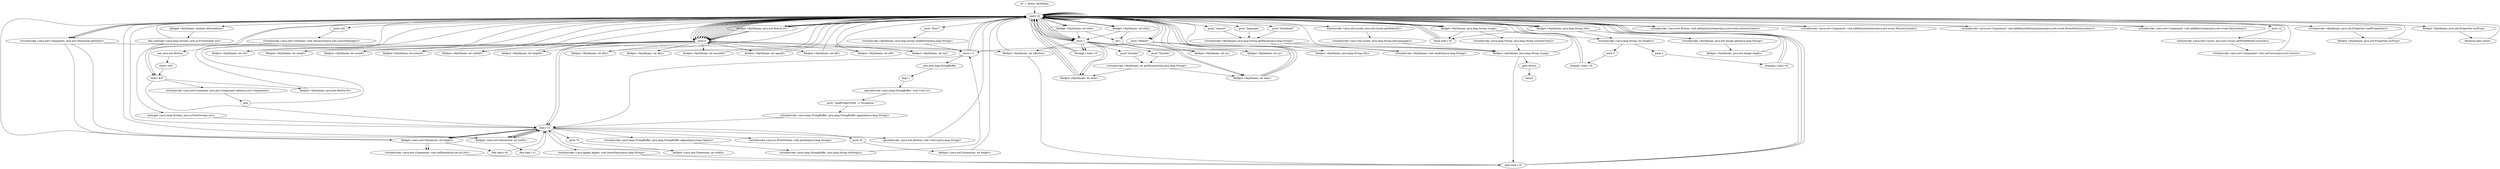 digraph "" {
    "r0 := @this: fej3dmain"
    "load.r r0"
    "r0 := @this: fej3dmain"->"load.r r0";
    "push \"Start\""
    "load.r r0"->"push \"Start\"";
    "virtualinvoke <fej3dmain: java.lang.String readbutton(java.lang.String)>"
    "push \"Start\""->"virtualinvoke <fej3dmain: java.lang.String readbutton(java.lang.String)>";
    "store.r r1"
    "virtualinvoke <fej3dmain: java.lang.String readbutton(java.lang.String)>"->"store.r r1";
    "store.r r1"->"load.r r0";
    "push 0"
    "load.r r0"->"push 0";
    "fieldput <fej3dmain: int stf>"
    "push 0"->"fieldput <fej3dmain: int stf>";
    "fieldput <fej3dmain: int stf>"->"load.r r0";
    "load.r r0"->"push 0";
    "fieldput <fej3dmain: int swapf>"
    "push 0"->"fieldput <fej3dmain: int swapf>";
    "fieldput <fej3dmain: int swapf>"->"load.r r0";
    "load.r r0"->"push 0";
    "fieldput <fej3dmain: int zoomf>"
    "push 0"->"fieldput <fej3dmain: int zoomf>";
    "fieldput <fej3dmain: int zoomf>"->"load.r r0";
    "load.r r0"->"push 0";
    "fieldput <fej3dmain: int menuf>"
    "push 0"->"fieldput <fej3dmain: int menuf>";
    "fieldput <fej3dmain: int menuf>"->"load.r r0";
    "load.r r0"->"push 0";
    "fieldput <fej3dmain: int widthf>"
    "push 0"->"fieldput <fej3dmain: int widthf>";
    "fieldput <fej3dmain: int widthf>"->"load.r r0";
    "load.r r0"->"push 0";
    "fieldput <fej3dmain: int heightf>"
    "push 0"->"fieldput <fej3dmain: int heightf>";
    "fieldput <fej3dmain: int heightf>"->"load.r r0";
    "push 1"
    "load.r r0"->"push 1";
    "fieldput <fej3dmain: int nthx>"
    "push 1"->"fieldput <fej3dmain: int nthx>";
    "fieldput <fej3dmain: int nthx>"->"load.r r0";
    "load.r r0"->"push 1";
    "fieldput <fej3dmain: int nthy>"
    "push 1"->"fieldput <fej3dmain: int nthy>";
    "fieldput <fej3dmain: int nthy>"->"load.r r0";
    "load.r r0"->"push 1";
    "fieldput <fej3dmain: int nButton>"
    "push 1"->"fieldput <fej3dmain: int nButton>";
    "fieldput <fej3dmain: int nButton>"->"load.r r0";
    "load.r r0"->"push 0";
    "fieldput <fej3dmain: int dltx>"
    "push 0"->"fieldput <fej3dmain: int dltx>";
    "fieldput <fej3dmain: int dltx>"->"load.r r0";
    "load.r r0"->"push 0";
    "fieldput <fej3dmain: int dlty>"
    "push 0"->"fieldput <fej3dmain: int dlty>";
    "fieldput <fej3dmain: int dlty>"->"load.r r0";
    "load.r r0"->"push 0";
    "fieldput <fej3dmain: int smoothf>"
    "push 0"->"fieldput <fej3dmain: int smoothf>";
    "fieldput <fej3dmain: int smoothf>"->"load.r r0";
    "load.r r0"->"push 0";
    "fieldput <fej3dmain: int spacef>"
    "push 0"->"fieldput <fej3dmain: int spacef>";
    "fieldput <fej3dmain: int spacef>"->"load.r r0";
    "load.r r0"->"push 0";
    "fieldput <fej3dmain: int xf0>"
    "push 0"->"fieldput <fej3dmain: int xf0>";
    "fieldput <fej3dmain: int xf0>"->"load.r r0";
    "load.r r0"->"push 0";
    "fieldput <fej3dmain: int yf0>"
    "push 0"->"fieldput <fej3dmain: int yf0>";
    "fieldput <fej3dmain: int yf0>"->"load.r r0";
    "load.r r0"->"load.r r0";
    "push \"thumbnail\""
    "load.r r0"->"push \"thumbnail\"";
    "virtualinvoke <fej3dmain: java.lang.String getParam(java.lang.String)>"
    "push \"thumbnail\""->"virtualinvoke <fej3dmain: java.lang.String getParam(java.lang.String)>";
    "fieldput <fej3dmain: java.lang.String stth>"
    "virtualinvoke <fej3dmain: java.lang.String getParam(java.lang.String)>"->"fieldput <fej3dmain: java.lang.String stth>";
    "fieldput <fej3dmain: java.lang.String stth>"->"load.r r0";
    "push null"
    "load.r r0"->"push null";
    "virtualinvoke <java.awt.Container: void setLayout(java.awt.LayoutManager)>"
    "push null"->"virtualinvoke <java.awt.Container: void setLayout(java.awt.LayoutManager)>";
    "new java.awt.Button"
    "virtualinvoke <java.awt.Container: void setLayout(java.awt.LayoutManager)>"->"new java.awt.Button";
    "store.r $r5"
    "new java.awt.Button"->"store.r $r5";
    "load.r $r5"
    "store.r $r5"->"load.r $r5";
    "load.r r1"
    "load.r $r5"->"load.r r1";
    "specialinvoke <java.awt.Button: void <init>(java.lang.String)>"
    "load.r r1"->"specialinvoke <java.awt.Button: void <init>(java.lang.String)>";
    "specialinvoke <java.awt.Button: void <init>(java.lang.String)>"->"load.r r0";
    "load.r r0"->"load.r $r5";
    "fieldput <fej3dmain: java.awt.Button bt>"
    "load.r $r5"->"fieldput <fej3dmain: java.awt.Button bt>";
    "fieldput <fej3dmain: java.awt.Button bt>"->"load.r r0";
    "load.r r0"->"load.r $r5";
    "virtualinvoke <java.awt.Container: java.awt.Component add(java.awt.Component)>"
    "load.r $r5"->"virtualinvoke <java.awt.Container: java.awt.Component add(java.awt.Component)>";
    "pop"
    "virtualinvoke <java.awt.Container: java.awt.Component add(java.awt.Component)>"->"pop";
    "pop"->"load.r r0";
    "virtualinvoke <java.awt.Component: java.awt.Dimension getSize()>"
    "load.r r0"->"virtualinvoke <java.awt.Component: java.awt.Dimension getSize()>";
    "virtualinvoke <java.awt.Component: java.awt.Dimension getSize()>"->"store.r r1";
    "store.r r1"->"load.r r1";
    "fieldget <java.awt.Dimension: int width>"
    "load.r r1"->"fieldget <java.awt.Dimension: int width>";
    "ifne load.r r1"
    "fieldget <java.awt.Dimension: int width>"->"ifne load.r r1";
    "ifne load.r r1"->"load.r r1";
    "push 70"
    "load.r r1"->"push 70";
    "fieldput <java.awt.Dimension: int width>"
    "push 70"->"fieldput <java.awt.Dimension: int width>";
    "fieldput <java.awt.Dimension: int width>"->"load.r r1";
    "fieldget <java.awt.Dimension: int height>"
    "load.r r1"->"fieldget <java.awt.Dimension: int height>";
    "ifne load.r r0"
    "fieldget <java.awt.Dimension: int height>"->"ifne load.r r0";
    "ifne load.r r0"->"load.r r1";
    "push 20"
    "load.r r1"->"push 20";
    "fieldput <java.awt.Dimension: int height>"
    "push 20"->"fieldput <java.awt.Dimension: int height>";
    "fieldput <java.awt.Dimension: int height>"->"load.r r0";
    "load.r r0"->"push 0";
    "fieldput <fej3dmain: int nin>"
    "push 0"->"fieldput <fej3dmain: int nin>";
    "fieldput <fej3dmain: int nin>"->"load.r r0";
    "fieldget <fej3dmain: java.lang.String stth>"
    "load.r r0"->"fieldget <fej3dmain: java.lang.String stth>";
    "ifnull load.r r0"
    "fieldget <fej3dmain: java.lang.String stth>"->"ifnull load.r r0";
    "ifnull load.r r0"->"load.r r0";
    "load.r r0"->"fieldget <fej3dmain: java.lang.String stth>";
    "virtualinvoke <java.lang.String: int length()>"
    "fieldget <fej3dmain: java.lang.String stth>"->"virtualinvoke <java.lang.String: int length()>";
    "push 4"
    "virtualinvoke <java.lang.String: int length()>"->"push 4";
    "ifcmple.i load.r r0"
    "push 4"->"ifcmple.i load.r r0";
    "ifcmple.i load.r r0"->"load.r r0";
    "load.r r0"->"load.r r0";
    "push \"charset\""
    "load.r r0"->"push \"charset\"";
    "push \"charset\""->"virtualinvoke <fej3dmain: java.lang.String getParam(java.lang.String)>";
    "virtualinvoke <fej3dmain: void readtxt(java.lang.String)>"
    "virtualinvoke <fej3dmain: java.lang.String getParam(java.lang.String)>"->"virtualinvoke <fej3dmain: void readtxt(java.lang.String)>";
    "virtualinvoke <fej3dmain: void readtxt(java.lang.String)>"->"load.r r0";
    "load.r r0"->"load.r r0";
    "load.r r0"->"load.r r0";
    "load.r r0"->"fieldget <fej3dmain: java.lang.String stth>";
    "virtualinvoke <fej3dmain: java.awt.Image getI(java.lang.String)>"
    "fieldget <fej3dmain: java.lang.String stth>"->"virtualinvoke <fej3dmain: java.awt.Image getI(java.lang.String)>";
    "fieldput <fej3dmain: java.awt.Image imgth>"
    "virtualinvoke <fej3dmain: java.awt.Image getI(java.lang.String)>"->"fieldput <fej3dmain: java.awt.Image imgth>";
    "fieldput <fej3dmain: java.awt.Image imgth>"->"load.r r0";
    "load.r r0"->"load.r r0";
    "load.r r0"->"push 1";
    "push \"thumbx\""
    "push 1"->"push \"thumbx\"";
    "virtualinvoke <fej3dmain: int getParamint(int,java.lang.String)>"
    "push \"thumbx\""->"virtualinvoke <fej3dmain: int getParamint(int,java.lang.String)>";
    "virtualinvoke <fej3dmain: int getParamint(int,java.lang.String)>"->"fieldput <fej3dmain: int nthx>";
    "fieldput <fej3dmain: int nthx>"->"load.r r0";
    "load.r r0"->"load.r r0";
    "load.r r0"->"push 1";
    "push \"thumby\""
    "push 1"->"push \"thumby\"";
    "push \"thumby\""->"virtualinvoke <fej3dmain: int getParamint(int,java.lang.String)>";
    "virtualinvoke <fej3dmain: int getParamint(int,java.lang.String)>"->"fieldput <fej3dmain: int nthy>";
    "fieldput <fej3dmain: int nthy>"->"load.r r0";
    "load.r r0"->"push 0";
    "push 0"->"fieldput <fej3dmain: int nButton>";
    "goto load.r r0"
    "fieldput <fej3dmain: int nButton>"->"goto load.r r0";
    "goto load.r r0"->"load.r r0";
    "fieldget <fej3dmain: int nthx>"
    "load.r r0"->"fieldget <fej3dmain: int nthx>";
    "fieldget <fej3dmain: int nthx>"->"push 1";
    "ifcmpge.i load.r r0"
    "push 1"->"ifcmpge.i load.r r0";
    "ifcmpge.i load.r r0"->"load.r r0";
    "load.r r0"->"push 1";
    "push 1"->"fieldput <fej3dmain: int nthx>";
    "fieldput <fej3dmain: int nthx>"->"load.r r0";
    "fieldget <fej3dmain: int nthy>"
    "load.r r0"->"fieldget <fej3dmain: int nthy>";
    "fieldget <fej3dmain: int nthy>"->"push 1";
    "push 1"->"ifcmpge.i load.r r0";
    "ifcmpge.i load.r r0"->"load.r r0";
    "load.r r0"->"push 1";
    "push 1"->"fieldput <fej3dmain: int nthy>";
    "fieldput <fej3dmain: int nthy>"->"load.r r0";
    "load.r r0"->"load.r r0";
    "load.r r0"->"virtualinvoke <java.awt.Component: java.awt.Dimension getSize()>";
    "virtualinvoke <java.awt.Component: java.awt.Dimension getSize()>"->"fieldget <java.awt.Dimension: int width>";
    "fieldget <java.awt.Dimension: int width>"->"load.r r0";
    "load.r r0"->"fieldget <fej3dmain: int nthx>";
    "div.i"
    "fieldget <fej3dmain: int nthx>"->"div.i";
    "fieldput <fej3dmain: int sx>"
    "div.i"->"fieldput <fej3dmain: int sx>";
    "fieldput <fej3dmain: int sx>"->"load.r r0";
    "load.r r0"->"load.r r0";
    "load.r r0"->"virtualinvoke <java.awt.Component: java.awt.Dimension getSize()>";
    "virtualinvoke <java.awt.Component: java.awt.Dimension getSize()>"->"fieldget <java.awt.Dimension: int height>";
    "fieldget <java.awt.Dimension: int height>"->"load.r r0";
    "load.r r0"->"fieldget <fej3dmain: int nthy>";
    "fieldget <fej3dmain: int nthy>"->"div.i";
    "fieldput <fej3dmain: int sy>"
    "div.i"->"fieldput <fej3dmain: int sy>";
    "fieldput <fej3dmain: int sy>"->"load.r r0";
    "fieldget <fej3dmain: java.awt.Button bt>"
    "load.r r0"->"fieldget <fej3dmain: java.awt.Button bt>";
    "fieldget <fej3dmain: java.awt.Button bt>"->"load.r r0";
    "virtualinvoke <java.awt.Button: void addActionListener(java.awt.event.ActionListener)>"
    "load.r r0"->"virtualinvoke <java.awt.Button: void addActionListener(java.awt.event.ActionListener)>";
    "virtualinvoke <java.awt.Button: void addActionListener(java.awt.event.ActionListener)>"->"load.r r0";
    "load.r r0"->"load.r r0";
    "virtualinvoke <java.awt.Component: void addMouseListener(java.awt.event.MouseListener)>"
    "load.r r0"->"virtualinvoke <java.awt.Component: void addMouseListener(java.awt.event.MouseListener)>";
    "virtualinvoke <java.awt.Component: void addMouseListener(java.awt.event.MouseListener)>"->"load.r r0";
    "load.r r0"->"load.r r0";
    "virtualinvoke <java.awt.Component: void addMouseMotionListener(java.awt.event.MouseMotionListener)>"
    "load.r r0"->"virtualinvoke <java.awt.Component: void addMouseMotionListener(java.awt.event.MouseMotionListener)>";
    "virtualinvoke <java.awt.Component: void addMouseMotionListener(java.awt.event.MouseMotionListener)>"->"load.r r0";
    "load.r r0"->"load.r r0";
    "virtualinvoke <java.awt.Component: void addKeyListener(java.awt.event.KeyListener)>"
    "load.r r0"->"virtualinvoke <java.awt.Component: void addKeyListener(java.awt.event.KeyListener)>";
    "virtualinvoke <java.awt.Component: void addKeyListener(java.awt.event.KeyListener)>"->"load.r r0";
    "push 12"
    "load.r r0"->"push 12";
    "staticinvoke <java.awt.Cursor: java.awt.Cursor getPredefinedCursor(int)>"
    "push 12"->"staticinvoke <java.awt.Cursor: java.awt.Cursor getPredefinedCursor(int)>";
    "virtualinvoke <java.awt.Component: void setCursor(java.awt.Cursor)>"
    "staticinvoke <java.awt.Cursor: java.awt.Cursor getPredefinedCursor(int)>"->"virtualinvoke <java.awt.Component: void setCursor(java.awt.Cursor)>";
    "virtualinvoke <java.awt.Component: void setCursor(java.awt.Cursor)>"->"load.r r0";
    "load.r r0"->"load.r r0";
    "push \"language\""
    "load.r r0"->"push \"language\"";
    "push \"language\""->"virtualinvoke <fej3dmain: java.lang.String getParam(java.lang.String)>";
    "fieldput <fej3dmain: java.lang.String sLang>"
    "virtualinvoke <fej3dmain: java.lang.String getParam(java.lang.String)>"->"fieldput <fej3dmain: java.lang.String sLang>";
    "fieldput <fej3dmain: java.lang.String sLang>"->"load.r r0";
    "fieldget <fej3dmain: java.lang.String sLang>"
    "load.r r0"->"fieldget <fej3dmain: java.lang.String sLang>";
    "fieldget <fej3dmain: java.lang.String sLang>"->"ifnull load.r r0";
    "ifnull load.r r0"->"load.r r0";
    "load.r r0"->"fieldget <fej3dmain: java.lang.String sLang>";
    "fieldget <fej3dmain: java.lang.String sLang>"->"virtualinvoke <java.lang.String: int length()>";
    "push 2"
    "virtualinvoke <java.lang.String: int length()>"->"push 2";
    "ifcmpeq.i load.r r0"
    "push 2"->"ifcmpeq.i load.r r0";
    "ifcmpeq.i load.r r0"->"load.r r0";
    "staticinvoke <java.util.Locale: java.util.Locale getDefault()>"
    "load.r r0"->"staticinvoke <java.util.Locale: java.util.Locale getDefault()>";
    "virtualinvoke <java.util.Locale: java.lang.String getLanguage()>"
    "staticinvoke <java.util.Locale: java.util.Locale getDefault()>"->"virtualinvoke <java.util.Locale: java.lang.String getLanguage()>";
    "virtualinvoke <java.util.Locale: java.lang.String getLanguage()>"->"fieldput <fej3dmain: java.lang.String sLang>";
    "fieldput <fej3dmain: java.lang.String sLang>"->"goto load.r r0";
    "goto load.r r0"->"load.r r0";
    "load.r r0"->"load.r r0";
    "virtualinvoke <fej3dmain: java.util.Properties loadProperties()>"
    "load.r r0"->"virtualinvoke <fej3dmain: java.util.Properties loadProperties()>";
    "fieldput <fej3dmain: java.util.Properties myProp>"
    "virtualinvoke <fej3dmain: java.util.Properties loadProperties()>"->"fieldput <fej3dmain: java.util.Properties myProp>";
    "fieldput <fej3dmain: java.util.Properties myProp>"->"load.r r0";
    "fieldget <fej3dmain: java.util.Properties myProp>"
    "load.r r0"->"fieldget <fej3dmain: java.util.Properties myProp>";
    "ifnonnull goto return"
    "fieldget <fej3dmain: java.util.Properties myProp>"->"ifnonnull goto return";
    "ifnonnull goto return"->"load.r r0";
    "push \"Default\""
    "load.r r0"->"push \"Default\"";
    "push \"Default\""->"fieldput <fej3dmain: java.lang.String sLang>";
    "goto return"
    "fieldput <fej3dmain: java.lang.String sLang>"->"goto return";
    "return"
    "goto return"->"return";
    "push \"Default\""->"store.r r1";
    "new java.lang.StringBuffer"
    "store.r r1"->"new java.lang.StringBuffer";
    "dup1.r"
    "new java.lang.StringBuffer"->"dup1.r";
    "specialinvoke <java.lang.StringBuffer: void <init>()>"
    "dup1.r"->"specialinvoke <java.lang.StringBuffer: void <init>()>";
    "push \"readPropertyFile --> Exception: \""
    "specialinvoke <java.lang.StringBuffer: void <init>()>"->"push \"readPropertyFile --> Exception: \"";
    "virtualinvoke <java.lang.StringBuffer: java.lang.StringBuffer append(java.lang.String)>"
    "push \"readPropertyFile --> Exception: \""->"virtualinvoke <java.lang.StringBuffer: java.lang.StringBuffer append(java.lang.String)>";
    "virtualinvoke <java.lang.StringBuffer: java.lang.StringBuffer append(java.lang.String)>"->"load.r r1";
    "virtualinvoke <java.lang.StringBuffer: java.lang.StringBuffer append(java.lang.Object)>"
    "load.r r1"->"virtualinvoke <java.lang.StringBuffer: java.lang.StringBuffer append(java.lang.Object)>";
    "virtualinvoke <java.lang.StringBuffer: java.lang.String toString()>"
    "virtualinvoke <java.lang.StringBuffer: java.lang.StringBuffer append(java.lang.Object)>"->"virtualinvoke <java.lang.StringBuffer: java.lang.String toString()>";
    "virtualinvoke <java.lang.StringBuffer: java.lang.String toString()>"->"store.r r1";
    "store.r r1"->"load.r r0";
    "fieldget <fej3dmain: boolean bStandalone>"
    "load.r r0"->"fieldget <fej3dmain: boolean bStandalone>";
    "ifne staticget <java.lang.System: java.io.PrintStream out>"
    "fieldget <fej3dmain: boolean bStandalone>"->"ifne staticget <java.lang.System: java.io.PrintStream out>";
    "ifne staticget <java.lang.System: java.io.PrintStream out>"->"load.r r0";
    "load.r r0"->"load.r r1";
    "virtualinvoke <java.applet.Applet: void showStatus(java.lang.String)>"
    "load.r r1"->"virtualinvoke <java.applet.Applet: void showStatus(java.lang.String)>";
    "virtualinvoke <java.applet.Applet: void showStatus(java.lang.String)>"->"goto load.r r0";
    "goto load.r r0"->"load.r r0";
    "load.r r0"->"push \"Default\"";
    "push \"Default\""->"fieldput <fej3dmain: java.lang.String sLang>";
    "staticget <java.lang.System: java.io.PrintStream out>"
    "ifne staticget <java.lang.System: java.io.PrintStream out>"->"staticget <java.lang.System: java.io.PrintStream out>";
    "staticget <java.lang.System: java.io.PrintStream out>"->"load.r r1";
    "virtualinvoke <java.io.PrintStream: void println(java.lang.String)>"
    "load.r r1"->"virtualinvoke <java.io.PrintStream: void println(java.lang.String)>";
    "ifcmpeq.i load.r r0"->"load.r r0";
    "load.r r0"->"load.r r0";
    "load.r r0"->"fieldget <fej3dmain: java.lang.String sLang>";
    "virtualinvoke <java.lang.String: java.lang.String toLowerCase()>"
    "fieldget <fej3dmain: java.lang.String sLang>"->"virtualinvoke <java.lang.String: java.lang.String toLowerCase()>";
    "virtualinvoke <java.lang.String: java.lang.String toLowerCase()>"->"fieldput <fej3dmain: java.lang.String sLang>";
    "ifcmple.i load.r r0"->"load.r r0";
    "load.r r0"->"fieldget <fej3dmain: java.awt.Button bt>";
    "fieldget <fej3dmain: java.awt.Button bt>"->"push 0";
    "push 0"->"push 0";
    "push 0"->"load.r r1";
    "load.r r1"->"fieldget <java.awt.Dimension: int width>";
    "fieldget <java.awt.Dimension: int width>"->"load.r r1";
    "load.r r1"->"fieldget <java.awt.Dimension: int height>";
    "virtualinvoke <java.awt.Component: void setBounds(int,int,int,int)>"
    "fieldget <java.awt.Dimension: int height>"->"virtualinvoke <java.awt.Component: void setBounds(int,int,int,int)>";
    "virtualinvoke <java.awt.Component: void setBounds(int,int,int,int)>"->"goto load.r r0";
    "ifnull load.r r0"->"load.r r0";
    "load.r r0"->"fieldget <fej3dmain: java.awt.Button bt>";
    "fieldget <fej3dmain: java.awt.Button bt>"->"push 0";
    "push 0"->"push 0";
    "push 0"->"load.r r1";
    "load.r r1"->"fieldget <java.awt.Dimension: int width>";
    "fieldget <java.awt.Dimension: int width>"->"load.r r1";
    "load.r r1"->"fieldget <java.awt.Dimension: int height>";
    "fieldget <java.awt.Dimension: int height>"->"virtualinvoke <java.awt.Component: void setBounds(int,int,int,int)>";
}
